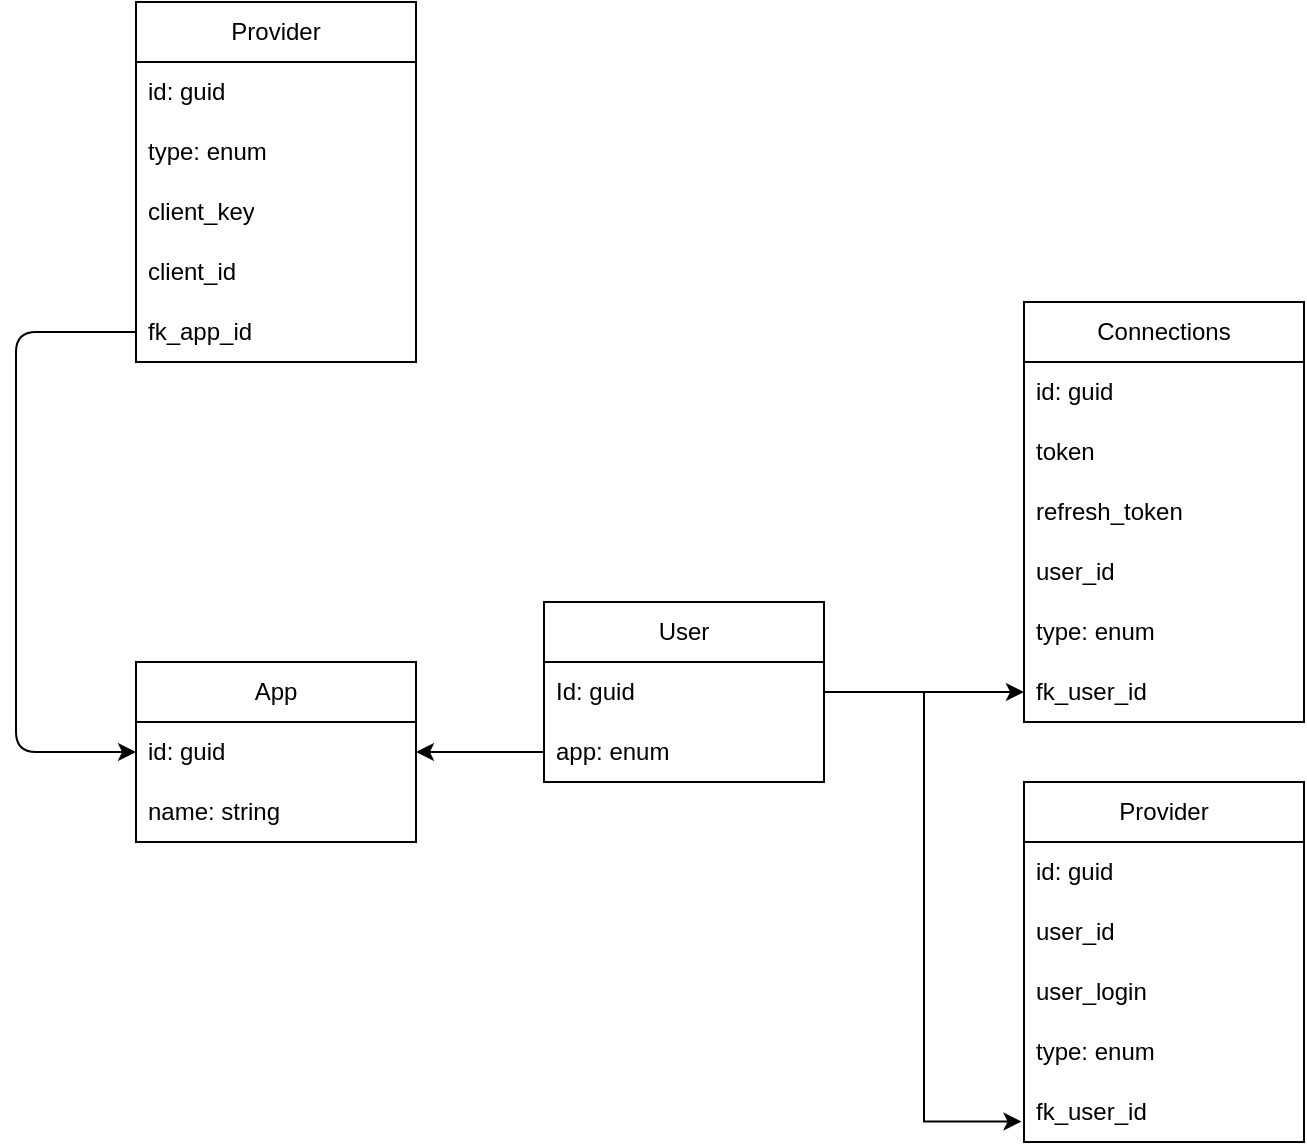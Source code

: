 <mxfile>
    <diagram name="Page-1" id="6fOfa3WoO40T1p2lzRvf">
        <mxGraphModel dx="882" dy="597" grid="1" gridSize="10" guides="1" tooltips="1" connect="1" arrows="1" fold="1" page="1" pageScale="1" pageWidth="827" pageHeight="1169" math="0" shadow="0">
            <root>
                <mxCell id="0"/>
                <mxCell id="1" parent="0"/>
                <mxCell id="CbRgzk-EoUFAEIJ2hbl8-1" value="User" style="swimlane;fontStyle=0;childLayout=stackLayout;horizontal=1;startSize=30;horizontalStack=0;resizeParent=1;resizeParentMax=0;resizeLast=0;collapsible=1;marginBottom=0;whiteSpace=wrap;html=1;" parent="1" vertex="1">
                    <mxGeometry x="354" y="340" width="140" height="90" as="geometry"/>
                </mxCell>
                <mxCell id="CbRgzk-EoUFAEIJ2hbl8-2" value="Id: guid" style="text;strokeColor=none;fillColor=none;align=left;verticalAlign=middle;spacingLeft=4;spacingRight=4;overflow=hidden;points=[[0,0.5],[1,0.5]];portConstraint=eastwest;rotatable=0;whiteSpace=wrap;html=1;" parent="CbRgzk-EoUFAEIJ2hbl8-1" vertex="1">
                    <mxGeometry y="30" width="140" height="30" as="geometry"/>
                </mxCell>
                <mxCell id="CbRgzk-EoUFAEIJ2hbl8-22" value="app: enum" style="text;strokeColor=none;fillColor=none;align=left;verticalAlign=middle;spacingLeft=4;spacingRight=4;overflow=hidden;points=[[0,0.5],[1,0.5]];portConstraint=eastwest;rotatable=0;whiteSpace=wrap;html=1;" parent="CbRgzk-EoUFAEIJ2hbl8-1" vertex="1">
                    <mxGeometry y="60" width="140" height="30" as="geometry"/>
                </mxCell>
                <mxCell id="CbRgzk-EoUFAEIJ2hbl8-5" value="Connections" style="swimlane;fontStyle=0;childLayout=stackLayout;horizontal=1;startSize=30;horizontalStack=0;resizeParent=1;resizeParentMax=0;resizeLast=0;collapsible=1;marginBottom=0;whiteSpace=wrap;html=1;" parent="1" vertex="1">
                    <mxGeometry x="594" y="190" width="140" height="210" as="geometry"/>
                </mxCell>
                <mxCell id="CbRgzk-EoUFAEIJ2hbl8-16" value="id: guid" style="text;strokeColor=none;fillColor=none;align=left;verticalAlign=middle;spacingLeft=4;spacingRight=4;overflow=hidden;points=[[0,0.5],[1,0.5]];portConstraint=eastwest;rotatable=0;whiteSpace=wrap;html=1;" parent="CbRgzk-EoUFAEIJ2hbl8-5" vertex="1">
                    <mxGeometry y="30" width="140" height="30" as="geometry"/>
                </mxCell>
                <mxCell id="CbRgzk-EoUFAEIJ2hbl8-6" value="token" style="text;strokeColor=none;fillColor=none;align=left;verticalAlign=middle;spacingLeft=4;spacingRight=4;overflow=hidden;points=[[0,0.5],[1,0.5]];portConstraint=eastwest;rotatable=0;whiteSpace=wrap;html=1;" parent="CbRgzk-EoUFAEIJ2hbl8-5" vertex="1">
                    <mxGeometry y="60" width="140" height="30" as="geometry"/>
                </mxCell>
                <mxCell id="CbRgzk-EoUFAEIJ2hbl8-7" value="refresh_token" style="text;strokeColor=none;fillColor=none;align=left;verticalAlign=middle;spacingLeft=4;spacingRight=4;overflow=hidden;points=[[0,0.5],[1,0.5]];portConstraint=eastwest;rotatable=0;whiteSpace=wrap;html=1;" parent="CbRgzk-EoUFAEIJ2hbl8-5" vertex="1">
                    <mxGeometry y="90" width="140" height="30" as="geometry"/>
                </mxCell>
                <mxCell id="CbRgzk-EoUFAEIJ2hbl8-8" value="user_id" style="text;strokeColor=none;fillColor=none;align=left;verticalAlign=middle;spacingLeft=4;spacingRight=4;overflow=hidden;points=[[0,0.5],[1,0.5]];portConstraint=eastwest;rotatable=0;whiteSpace=wrap;html=1;" parent="CbRgzk-EoUFAEIJ2hbl8-5" vertex="1">
                    <mxGeometry y="120" width="140" height="30" as="geometry"/>
                </mxCell>
                <mxCell id="CbRgzk-EoUFAEIJ2hbl8-17" value="type: enum" style="text;strokeColor=none;fillColor=none;align=left;verticalAlign=middle;spacingLeft=4;spacingRight=4;overflow=hidden;points=[[0,0.5],[1,0.5]];portConstraint=eastwest;rotatable=0;whiteSpace=wrap;html=1;" parent="CbRgzk-EoUFAEIJ2hbl8-5" vertex="1">
                    <mxGeometry y="150" width="140" height="30" as="geometry"/>
                </mxCell>
                <mxCell id="CbRgzk-EoUFAEIJ2hbl8-15" value="fk_user_id" style="text;strokeColor=none;fillColor=none;align=left;verticalAlign=middle;spacingLeft=4;spacingRight=4;overflow=hidden;points=[[0,0.5],[1,0.5]];portConstraint=eastwest;rotatable=0;whiteSpace=wrap;html=1;" parent="CbRgzk-EoUFAEIJ2hbl8-5" vertex="1">
                    <mxGeometry y="180" width="140" height="30" as="geometry"/>
                </mxCell>
                <mxCell id="CbRgzk-EoUFAEIJ2hbl8-9" value="Provider" style="swimlane;fontStyle=0;childLayout=stackLayout;horizontal=1;startSize=30;horizontalStack=0;resizeParent=1;resizeParentMax=0;resizeLast=0;collapsible=1;marginBottom=0;whiteSpace=wrap;html=1;" parent="1" vertex="1">
                    <mxGeometry x="594" y="430" width="140" height="180" as="geometry"/>
                </mxCell>
                <mxCell id="CbRgzk-EoUFAEIJ2hbl8-10" value="id: guid" style="text;strokeColor=none;fillColor=none;align=left;verticalAlign=middle;spacingLeft=4;spacingRight=4;overflow=hidden;points=[[0,0.5],[1,0.5]];portConstraint=eastwest;rotatable=0;whiteSpace=wrap;html=1;" parent="CbRgzk-EoUFAEIJ2hbl8-9" vertex="1">
                    <mxGeometry y="30" width="140" height="30" as="geometry"/>
                </mxCell>
                <mxCell id="CbRgzk-EoUFAEIJ2hbl8-11" value="user_id" style="text;strokeColor=none;fillColor=none;align=left;verticalAlign=middle;spacingLeft=4;spacingRight=4;overflow=hidden;points=[[0,0.5],[1,0.5]];portConstraint=eastwest;rotatable=0;whiteSpace=wrap;html=1;" parent="CbRgzk-EoUFAEIJ2hbl8-9" vertex="1">
                    <mxGeometry y="60" width="140" height="30" as="geometry"/>
                </mxCell>
                <mxCell id="CbRgzk-EoUFAEIJ2hbl8-12" value="user_login" style="text;strokeColor=none;fillColor=none;align=left;verticalAlign=middle;spacingLeft=4;spacingRight=4;overflow=hidden;points=[[0,0.5],[1,0.5]];portConstraint=eastwest;rotatable=0;whiteSpace=wrap;html=1;" parent="CbRgzk-EoUFAEIJ2hbl8-9" vertex="1">
                    <mxGeometry y="90" width="140" height="30" as="geometry"/>
                </mxCell>
                <mxCell id="CbRgzk-EoUFAEIJ2hbl8-18" value="type: enum" style="text;strokeColor=none;fillColor=none;align=left;verticalAlign=middle;spacingLeft=4;spacingRight=4;overflow=hidden;points=[[0,0.5],[1,0.5]];portConstraint=eastwest;rotatable=0;whiteSpace=wrap;html=1;" parent="CbRgzk-EoUFAEIJ2hbl8-9" vertex="1">
                    <mxGeometry y="120" width="140" height="30" as="geometry"/>
                </mxCell>
                <mxCell id="CbRgzk-EoUFAEIJ2hbl8-21" value="fk_user_id" style="text;strokeColor=none;fillColor=none;align=left;verticalAlign=middle;spacingLeft=4;spacingRight=4;overflow=hidden;points=[[0,0.5],[1,0.5]];portConstraint=eastwest;rotatable=0;whiteSpace=wrap;html=1;" parent="CbRgzk-EoUFAEIJ2hbl8-9" vertex="1">
                    <mxGeometry y="150" width="140" height="30" as="geometry"/>
                </mxCell>
                <mxCell id="CbRgzk-EoUFAEIJ2hbl8-27" style="edgeStyle=orthogonalEdgeStyle;rounded=0;orthogonalLoop=1;jettySize=auto;html=1;" parent="1" source="CbRgzk-EoUFAEIJ2hbl8-2" target="CbRgzk-EoUFAEIJ2hbl8-15" edge="1">
                    <mxGeometry relative="1" as="geometry"/>
                </mxCell>
                <mxCell id="CbRgzk-EoUFAEIJ2hbl8-28" style="edgeStyle=orthogonalEdgeStyle;rounded=0;orthogonalLoop=1;jettySize=auto;html=1;exitX=1;exitY=0.5;exitDx=0;exitDy=0;entryX=-0.009;entryY=0.66;entryDx=0;entryDy=0;entryPerimeter=0;" parent="1" source="CbRgzk-EoUFAEIJ2hbl8-2" target="CbRgzk-EoUFAEIJ2hbl8-21" edge="1">
                    <mxGeometry relative="1" as="geometry"/>
                </mxCell>
                <mxCell id="2" value="App" style="swimlane;fontStyle=0;childLayout=stackLayout;horizontal=1;startSize=30;horizontalStack=0;resizeParent=1;resizeParentMax=0;resizeLast=0;collapsible=1;marginBottom=0;whiteSpace=wrap;html=1;" parent="1" vertex="1">
                    <mxGeometry x="150" y="370" width="140" height="90" as="geometry"/>
                </mxCell>
                <mxCell id="3" value="id: guid" style="text;strokeColor=none;fillColor=none;align=left;verticalAlign=middle;spacingLeft=4;spacingRight=4;overflow=hidden;points=[[0,0.5],[1,0.5]];portConstraint=eastwest;rotatable=0;whiteSpace=wrap;html=1;" parent="2" vertex="1">
                    <mxGeometry y="30" width="140" height="30" as="geometry"/>
                </mxCell>
                <mxCell id="4" value="name: string" style="text;strokeColor=none;fillColor=none;align=left;verticalAlign=middle;spacingLeft=4;spacingRight=4;overflow=hidden;points=[[0,0.5],[1,0.5]];portConstraint=eastwest;rotatable=0;whiteSpace=wrap;html=1;" parent="2" vertex="1">
                    <mxGeometry y="60" width="140" height="30" as="geometry"/>
                </mxCell>
                <mxCell id="8" value="Provider" style="swimlane;fontStyle=0;childLayout=stackLayout;horizontal=1;startSize=30;horizontalStack=0;resizeParent=1;resizeParentMax=0;resizeLast=0;collapsible=1;marginBottom=0;whiteSpace=wrap;html=1;" parent="1" vertex="1">
                    <mxGeometry x="150" y="40" width="140" height="180" as="geometry"/>
                </mxCell>
                <mxCell id="9" value="id: guid" style="text;strokeColor=none;fillColor=none;align=left;verticalAlign=middle;spacingLeft=4;spacingRight=4;overflow=hidden;points=[[0,0.5],[1,0.5]];portConstraint=eastwest;rotatable=0;whiteSpace=wrap;html=1;" parent="8" vertex="1">
                    <mxGeometry y="30" width="140" height="30" as="geometry"/>
                </mxCell>
                <mxCell id="11" value="type: enum" style="text;strokeColor=none;fillColor=none;align=left;verticalAlign=middle;spacingLeft=4;spacingRight=4;overflow=hidden;points=[[0,0.5],[1,0.5]];portConstraint=eastwest;rotatable=0;whiteSpace=wrap;html=1;" parent="8" vertex="1">
                    <mxGeometry y="60" width="140" height="30" as="geometry"/>
                </mxCell>
                <mxCell id="12" value="client_key" style="text;strokeColor=none;fillColor=none;align=left;verticalAlign=middle;spacingLeft=4;spacingRight=4;overflow=hidden;points=[[0,0.5],[1,0.5]];portConstraint=eastwest;rotatable=0;whiteSpace=wrap;html=1;" parent="8" vertex="1">
                    <mxGeometry y="90" width="140" height="30" as="geometry"/>
                </mxCell>
                <mxCell id="13" value="client_id" style="text;strokeColor=none;fillColor=none;align=left;verticalAlign=middle;spacingLeft=4;spacingRight=4;overflow=hidden;points=[[0,0.5],[1,0.5]];portConstraint=eastwest;rotatable=0;whiteSpace=wrap;html=1;" parent="8" vertex="1">
                    <mxGeometry y="120" width="140" height="30" as="geometry"/>
                </mxCell>
                <mxCell id="17" value="fk_app_id" style="text;strokeColor=none;fillColor=none;align=left;verticalAlign=middle;spacingLeft=4;spacingRight=4;overflow=hidden;points=[[0,0.5],[1,0.5]];portConstraint=eastwest;rotatable=0;whiteSpace=wrap;html=1;" vertex="1" parent="8">
                    <mxGeometry y="150" width="140" height="30" as="geometry"/>
                </mxCell>
                <mxCell id="16" style="edgeStyle=none;html=1;exitX=0;exitY=0.5;exitDx=0;exitDy=0;entryX=1;entryY=0.5;entryDx=0;entryDy=0;" edge="1" parent="1" source="CbRgzk-EoUFAEIJ2hbl8-22" target="3">
                    <mxGeometry relative="1" as="geometry"/>
                </mxCell>
                <mxCell id="19" style="edgeStyle=none;html=1;exitX=0;exitY=0.5;exitDx=0;exitDy=0;entryX=0;entryY=0.5;entryDx=0;entryDy=0;" edge="1" parent="1" source="17" target="3">
                    <mxGeometry relative="1" as="geometry">
                        <Array as="points">
                            <mxPoint x="90" y="205"/>
                            <mxPoint x="90" y="415"/>
                        </Array>
                    </mxGeometry>
                </mxCell>
            </root>
        </mxGraphModel>
    </diagram>
</mxfile>